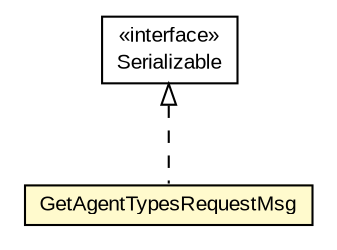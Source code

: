 #!/usr/local/bin/dot
#
# Class diagram 
# Generated by UMLGraph version R5_6-24-gf6e263 (http://www.umlgraph.org/)
#

digraph G {
	edge [fontname="arial",fontsize=10,labelfontname="arial",labelfontsize=10];
	node [fontname="arial",fontsize=10,shape=plaintext];
	nodesep=0.25;
	ranksep=0.5;
	// org.miloss.fgsms.services.interfaces.dataaccessservice.GetAgentTypesRequestMsg
	c413285 [label=<<table title="org.miloss.fgsms.services.interfaces.dataaccessservice.GetAgentTypesRequestMsg" border="0" cellborder="1" cellspacing="0" cellpadding="2" port="p" bgcolor="lemonChiffon" href="./GetAgentTypesRequestMsg.html">
		<tr><td><table border="0" cellspacing="0" cellpadding="1">
<tr><td align="center" balign="center"> GetAgentTypesRequestMsg </td></tr>
		</table></td></tr>
		</table>>, URL="./GetAgentTypesRequestMsg.html", fontname="arial", fontcolor="black", fontsize=10.0];
	//org.miloss.fgsms.services.interfaces.dataaccessservice.GetAgentTypesRequestMsg implements java.io.Serializable
	c414082:p -> c413285:p [dir=back,arrowtail=empty,style=dashed];
	// java.io.Serializable
	c414082 [label=<<table title="java.io.Serializable" border="0" cellborder="1" cellspacing="0" cellpadding="2" port="p" href="http://java.sun.com/j2se/1.4.2/docs/api/java/io/Serializable.html">
		<tr><td><table border="0" cellspacing="0" cellpadding="1">
<tr><td align="center" balign="center"> &#171;interface&#187; </td></tr>
<tr><td align="center" balign="center"> Serializable </td></tr>
		</table></td></tr>
		</table>>, URL="http://java.sun.com/j2se/1.4.2/docs/api/java/io/Serializable.html", fontname="arial", fontcolor="black", fontsize=10.0];
}

